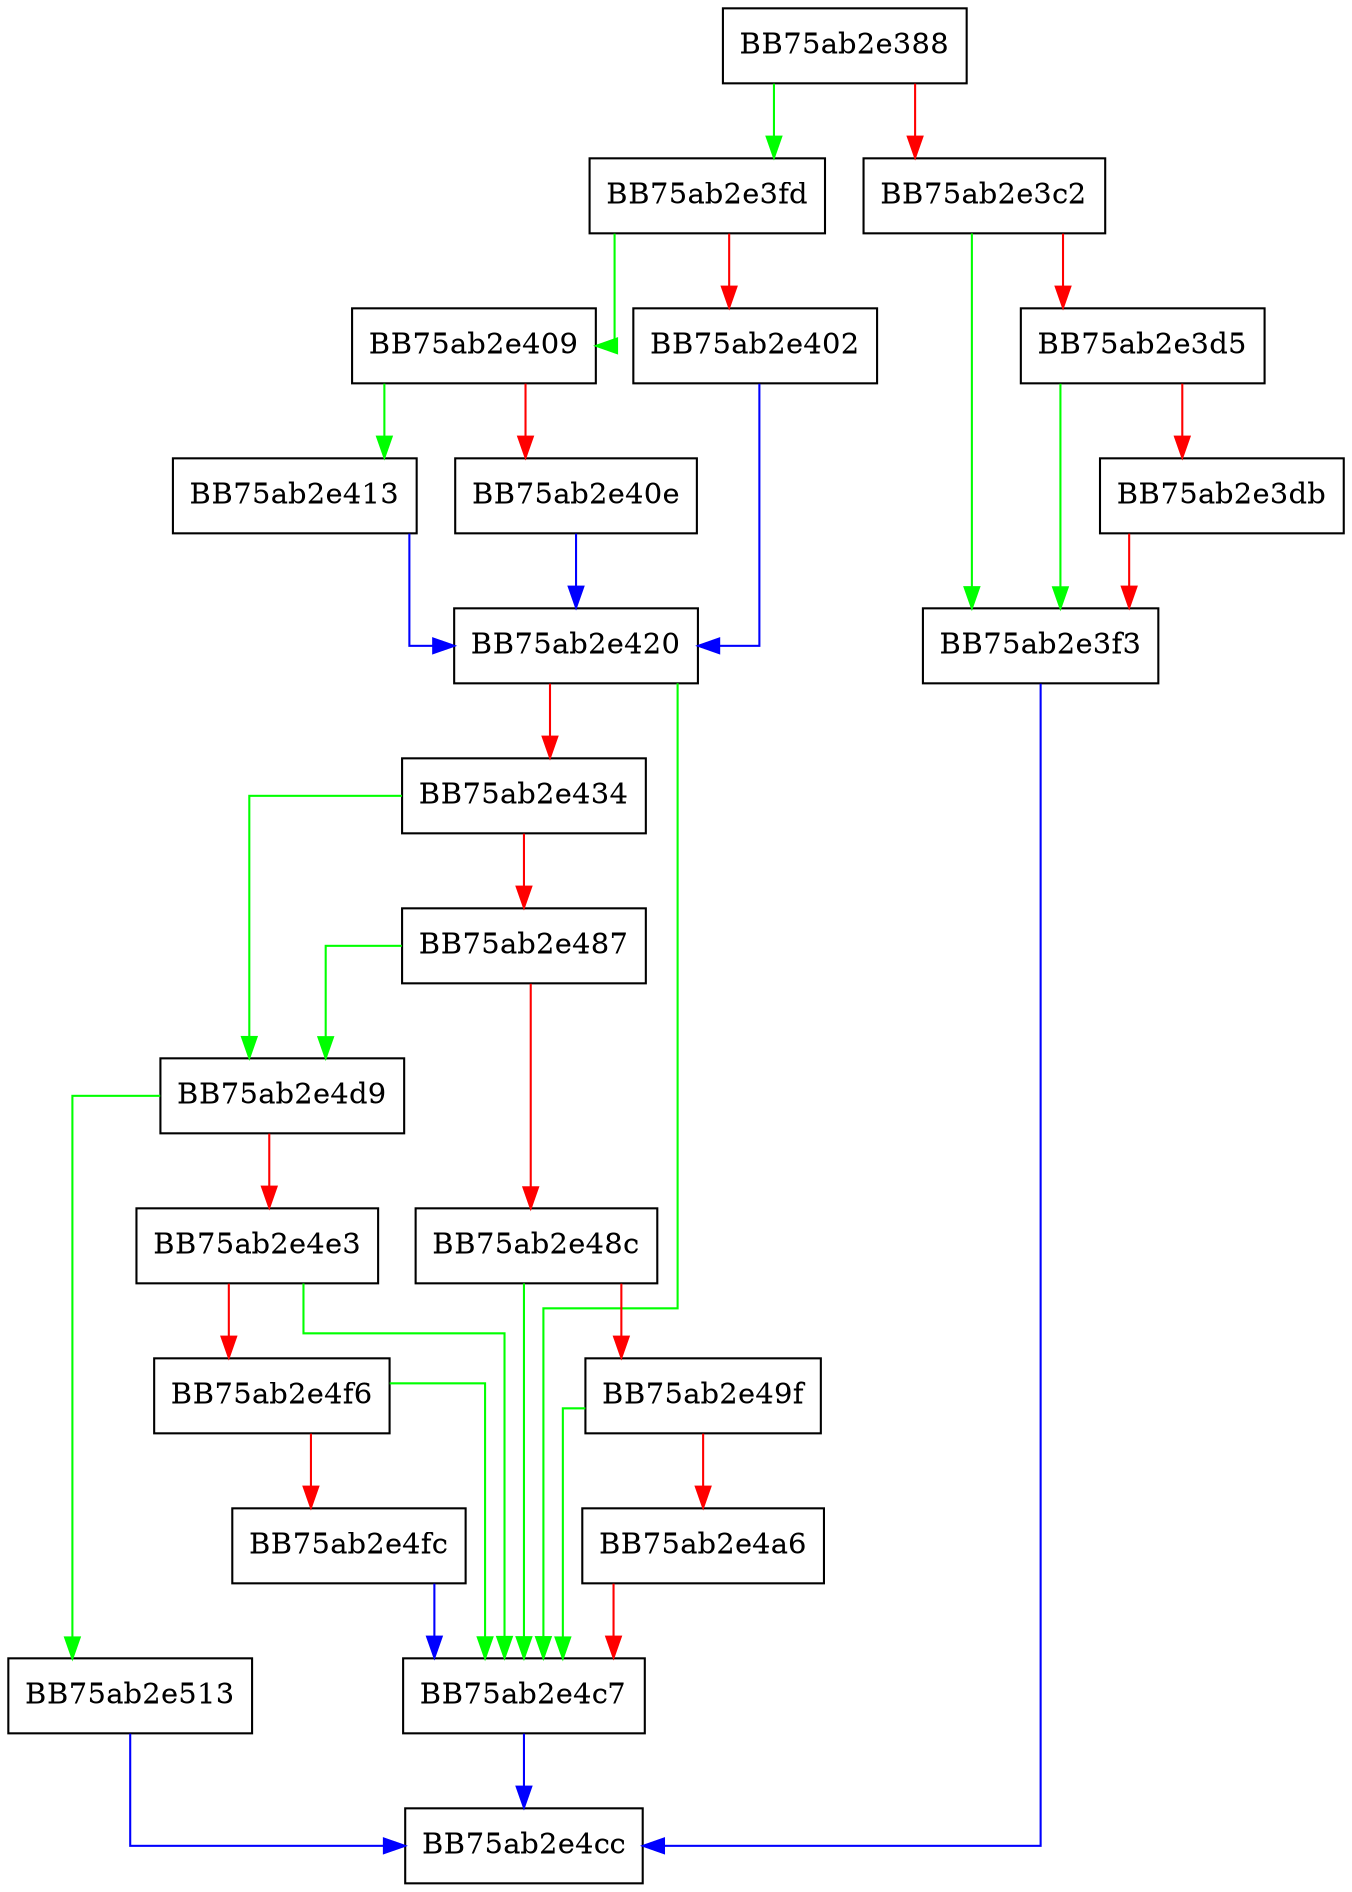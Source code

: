 digraph HashDataBlob {
  node [shape="box"];
  graph [splines=ortho];
  BB75ab2e388 -> BB75ab2e3fd [color="green"];
  BB75ab2e388 -> BB75ab2e3c2 [color="red"];
  BB75ab2e3c2 -> BB75ab2e3f3 [color="green"];
  BB75ab2e3c2 -> BB75ab2e3d5 [color="red"];
  BB75ab2e3d5 -> BB75ab2e3f3 [color="green"];
  BB75ab2e3d5 -> BB75ab2e3db [color="red"];
  BB75ab2e3db -> BB75ab2e3f3 [color="red"];
  BB75ab2e3f3 -> BB75ab2e4cc [color="blue"];
  BB75ab2e3fd -> BB75ab2e409 [color="green"];
  BB75ab2e3fd -> BB75ab2e402 [color="red"];
  BB75ab2e402 -> BB75ab2e420 [color="blue"];
  BB75ab2e409 -> BB75ab2e413 [color="green"];
  BB75ab2e409 -> BB75ab2e40e [color="red"];
  BB75ab2e40e -> BB75ab2e420 [color="blue"];
  BB75ab2e413 -> BB75ab2e420 [color="blue"];
  BB75ab2e420 -> BB75ab2e4c7 [color="green"];
  BB75ab2e420 -> BB75ab2e434 [color="red"];
  BB75ab2e434 -> BB75ab2e4d9 [color="green"];
  BB75ab2e434 -> BB75ab2e487 [color="red"];
  BB75ab2e487 -> BB75ab2e4d9 [color="green"];
  BB75ab2e487 -> BB75ab2e48c [color="red"];
  BB75ab2e48c -> BB75ab2e4c7 [color="green"];
  BB75ab2e48c -> BB75ab2e49f [color="red"];
  BB75ab2e49f -> BB75ab2e4c7 [color="green"];
  BB75ab2e49f -> BB75ab2e4a6 [color="red"];
  BB75ab2e4a6 -> BB75ab2e4c7 [color="red"];
  BB75ab2e4c7 -> BB75ab2e4cc [color="blue"];
  BB75ab2e4d9 -> BB75ab2e513 [color="green"];
  BB75ab2e4d9 -> BB75ab2e4e3 [color="red"];
  BB75ab2e4e3 -> BB75ab2e4c7 [color="green"];
  BB75ab2e4e3 -> BB75ab2e4f6 [color="red"];
  BB75ab2e4f6 -> BB75ab2e4c7 [color="green"];
  BB75ab2e4f6 -> BB75ab2e4fc [color="red"];
  BB75ab2e4fc -> BB75ab2e4c7 [color="blue"];
  BB75ab2e513 -> BB75ab2e4cc [color="blue"];
}